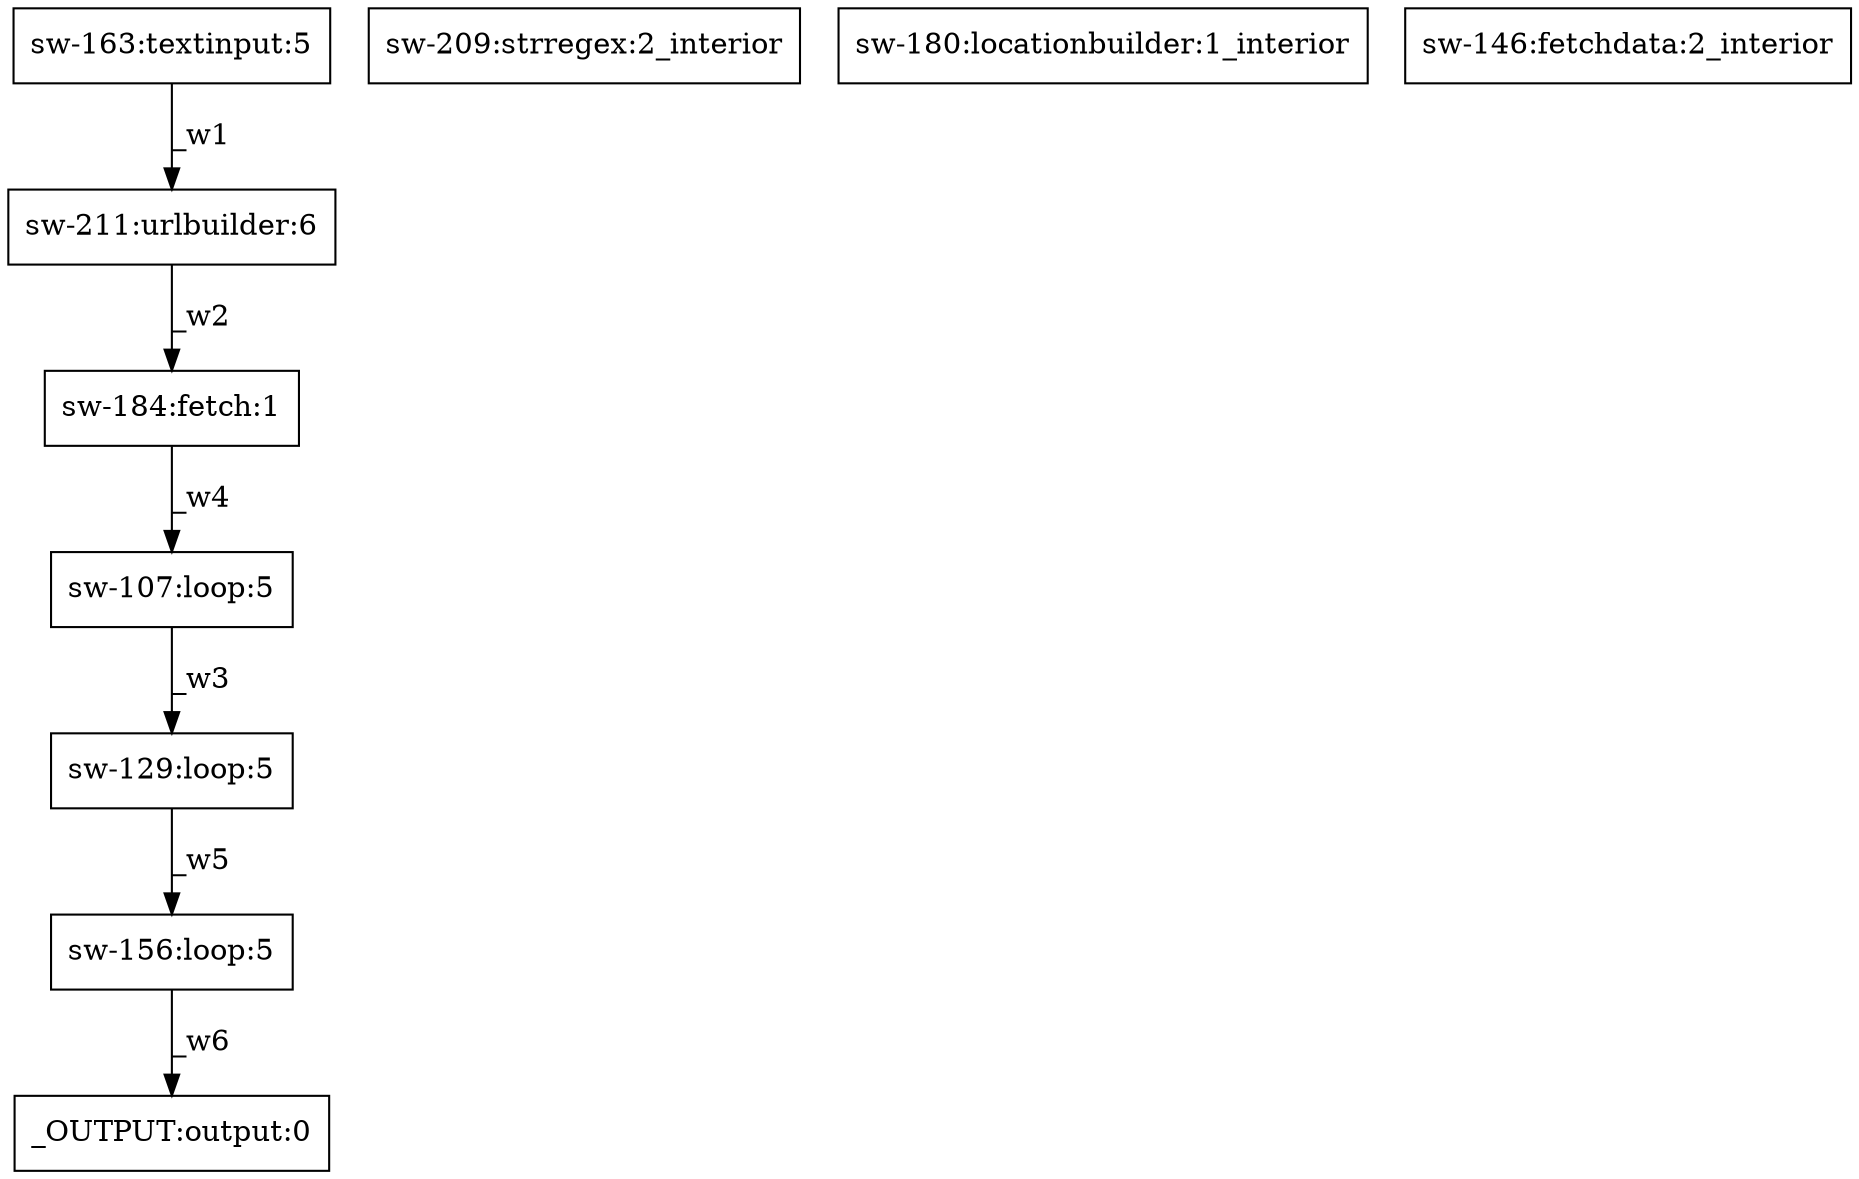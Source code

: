 digraph test1 { node [shape=box] "sw-184" [label="sw-184:fetch:1"];"_OUTPUT" [label="_OUTPUT:output:0"];"sw-209" [label="sw-209:strregex:2_interior"];"sw-156" [label="sw-156:loop:5"];"sw-107" [label="sw-107:loop:5"];"sw-180" [label="sw-180:locationbuilder:1_interior"];"sw-211" [label="sw-211:urlbuilder:6"];"sw-146" [label="sw-146:fetchdata:2_interior"];"sw-163" [label="sw-163:textinput:5"];"sw-129" [label="sw-129:loop:5"];"sw-163" -> "sw-211" [label="_w1"];"sw-211" -> "sw-184" [label="_w2"];"sw-107" -> "sw-129" [label="_w3"];"sw-184" -> "sw-107" [label="_w4"];"sw-129" -> "sw-156" [label="_w5"];"sw-156" -> "_OUTPUT" [label="_w6"];}